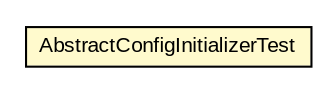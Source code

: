#!/usr/local/bin/dot
#
# Class diagram 
# Generated by UMLGraph version R5_6-24-gf6e263 (http://www.umlgraph.org/)
#

digraph G {
	edge [fontname="arial",fontsize=10,labelfontname="arial",labelfontsize=10];
	node [fontname="arial",fontsize=10,shape=plaintext];
	nodesep=0.25;
	ranksep=0.5;
	// net.brabenetz.lib.securedproperties.config.AbstractConfigInitializerTest
	c164 [label=<<table title="net.brabenetz.lib.securedproperties.config.AbstractConfigInitializerTest" border="0" cellborder="1" cellspacing="0" cellpadding="2" port="p" bgcolor="lemonChiffon" href="./AbstractConfigInitializerTest.html">
		<tr><td><table border="0" cellspacing="0" cellpadding="1">
<tr><td align="center" balign="center"> AbstractConfigInitializerTest </td></tr>
		</table></td></tr>
		</table>>, URL="./AbstractConfigInitializerTest.html", fontname="arial", fontcolor="black", fontsize=10.0];
}

